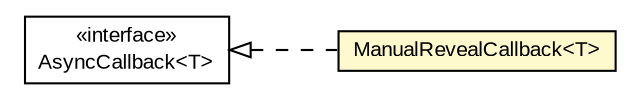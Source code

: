 #!/usr/local/bin/dot
#
# Class diagram 
# Generated by UMLGraph version R5_6-24-gf6e263 (http://www.umlgraph.org/)
#

digraph G {
	edge [fontname="arial",fontsize=10,labelfontname="arial",labelfontsize=10];
	node [fontname="arial",fontsize=10,shape=plaintext];
	nodesep=0.25;
	ranksep=0.5;
	rankdir=LR;
	// com.gwtplatform.mvp.client.proxy.ManualRevealCallback<T>
	c317698 [label=<<table title="com.gwtplatform.mvp.client.proxy.ManualRevealCallback" border="0" cellborder="1" cellspacing="0" cellpadding="2" port="p" bgcolor="lemonChiffon" href="./ManualRevealCallback.html">
		<tr><td><table border="0" cellspacing="0" cellpadding="1">
<tr><td align="center" balign="center"> ManualRevealCallback&lt;T&gt; </td></tr>
		</table></td></tr>
		</table>>, URL="./ManualRevealCallback.html", fontname="arial", fontcolor="black", fontsize=10.0];
	//com.gwtplatform.mvp.client.proxy.ManualRevealCallback<T> implements com.google.gwt.user.client.rpc.AsyncCallback<T>
	c318164:p -> c317698:p [dir=back,arrowtail=empty,style=dashed];
	// com.google.gwt.user.client.rpc.AsyncCallback<T>
	c318164 [label=<<table title="com.google.gwt.user.client.rpc.AsyncCallback" border="0" cellborder="1" cellspacing="0" cellpadding="2" port="p" href="http://google-web-toolkit.googlecode.com/svn/javadoc/latest/com/google/gwt/user/client/rpc/AsyncCallback.html">
		<tr><td><table border="0" cellspacing="0" cellpadding="1">
<tr><td align="center" balign="center"> &#171;interface&#187; </td></tr>
<tr><td align="center" balign="center"> AsyncCallback&lt;T&gt; </td></tr>
		</table></td></tr>
		</table>>, URL="http://google-web-toolkit.googlecode.com/svn/javadoc/latest/com/google/gwt/user/client/rpc/AsyncCallback.html", fontname="arial", fontcolor="black", fontsize=10.0];
}

